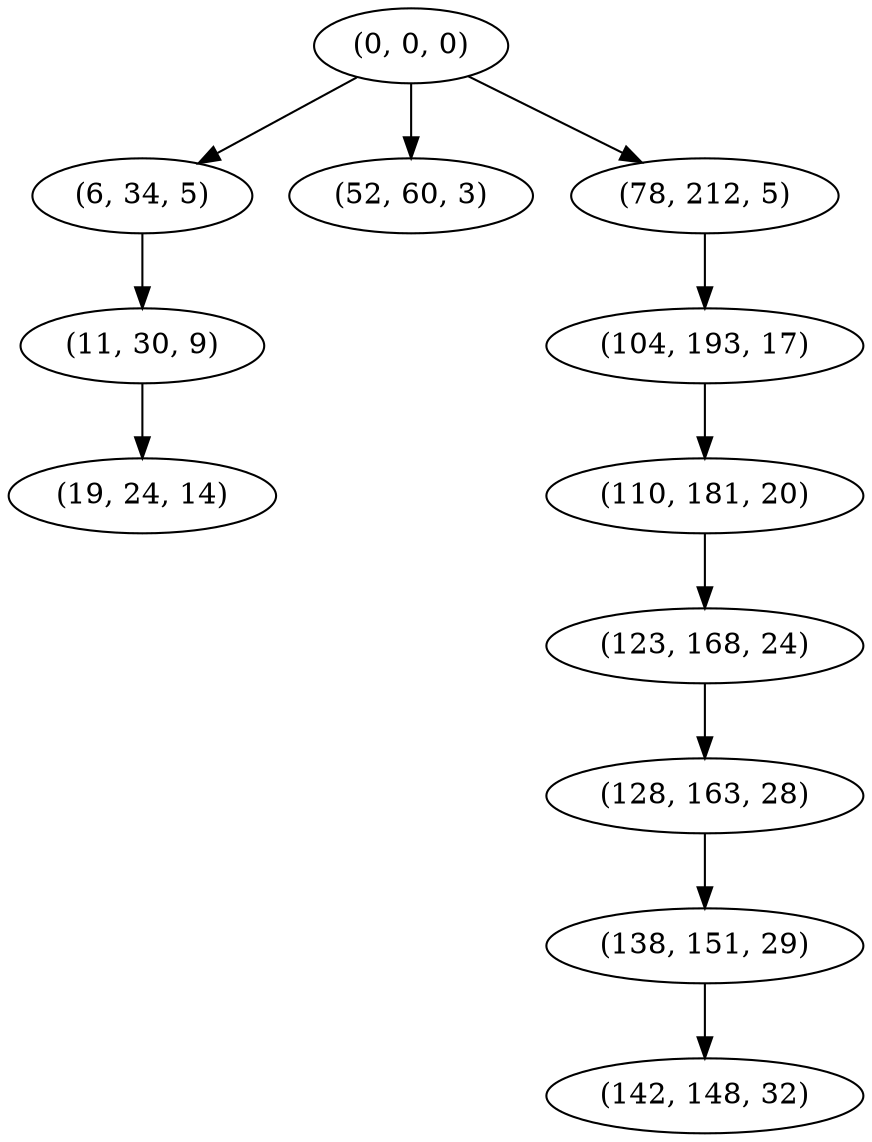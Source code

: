 digraph tree {
    "(0, 0, 0)";
    "(6, 34, 5)";
    "(11, 30, 9)";
    "(19, 24, 14)";
    "(52, 60, 3)";
    "(78, 212, 5)";
    "(104, 193, 17)";
    "(110, 181, 20)";
    "(123, 168, 24)";
    "(128, 163, 28)";
    "(138, 151, 29)";
    "(142, 148, 32)";
    "(0, 0, 0)" -> "(6, 34, 5)";
    "(0, 0, 0)" -> "(52, 60, 3)";
    "(0, 0, 0)" -> "(78, 212, 5)";
    "(6, 34, 5)" -> "(11, 30, 9)";
    "(11, 30, 9)" -> "(19, 24, 14)";
    "(78, 212, 5)" -> "(104, 193, 17)";
    "(104, 193, 17)" -> "(110, 181, 20)";
    "(110, 181, 20)" -> "(123, 168, 24)";
    "(123, 168, 24)" -> "(128, 163, 28)";
    "(128, 163, 28)" -> "(138, 151, 29)";
    "(138, 151, 29)" -> "(142, 148, 32)";
}
